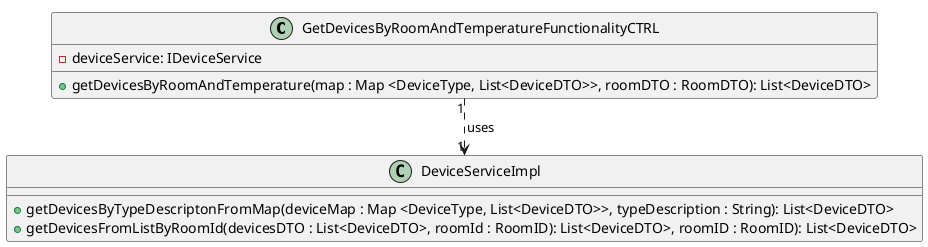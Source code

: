 @startuml
!pragma layout smetana


class GetDevicesByRoomAndTemperatureFunctionalityCTRL {
'Attributes'
- deviceService: IDeviceService

'Methods'
+ getDevicesByRoomAndTemperature(map : Map <DeviceType, List<DeviceDTO>>, roomDTO : RoomDTO): List<DeviceDTO>
}

class DeviceServiceImpl {
'Attributes'

'Methods'
+ getDevicesByTypeDescriptonFromMap(deviceMap : Map <DeviceType, List<DeviceDTO>>, typeDescription : String): List<DeviceDTO>
+ getDevicesFromListByRoomId(devicesDTO : List<DeviceDTO>, roomId : RoomID): List<DeviceDTO>, roomID : RoomID): List<DeviceDTO>
}

GetDevicesByRoomAndTemperatureFunctionalityCTRL "1" ..> "1" DeviceServiceImpl: uses
@enduml
